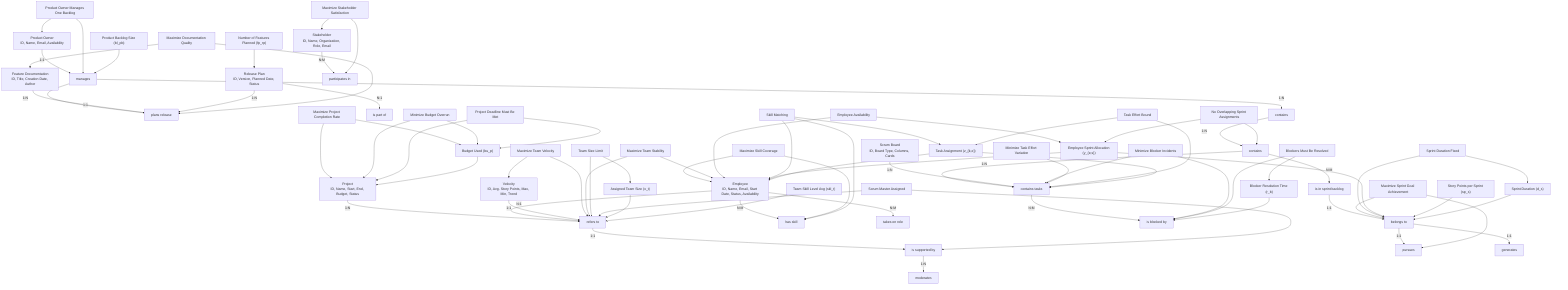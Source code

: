 graph TD
  %% Entities
  Project["Project<br/>ID, Name, Start, End, Budget, Status"]:::entity
  Team["Team<br/>ID, Name, Size, Start, Status, Location, Type"]:::entity
  Employee["Employee<br/>ID, Name, Email, Start Date, Status, Availability"]:::entity
  Skill["Skill<br/>ID, Label, Level, Certified, Category"]:::entity
  Role["Role<br/>ID, Role Name, Description, Area of Responsibility"]:::entity
  ProductOwner["Product Owner<br/>ID, Name, Email, Availability"]:::entity
  ScrumMaster["Scrum Master<br/>ID, Name, Email, Experience"]:::entity
  ProductBacklog["Product Backlog<br/>ID, Created On, Entries, Status"]:::entity
  Feature["Feature<br/>ID, Title, Status, Priority, Estimated Effort"]:::entity
  Epic["Epic<br/>ID, Title, Priority, Status, Estimated Effort"]:::entity
  UserStory["User Story<br/>ID, Title, Priority, Story Points, Status"]:::entity
  Task["Task / Sub-Task<br/>ID, Title, Status, Effort, Type"]:::entity
  Blocker["Blocker / Bug<br/>ID, Title, Severity, Status"]:::entity
  Sprint["Sprint<br/>ID, Number, Start, End, Status"]:::entity
  SprintGoal["Sprint Goal<br/>ID, Objective Description, Achievement Status"]:::entity
  Velocity["Velocity<br/>ID, Avg. Story Points, Max, Min, Trend"]:::entity
  ReleasePlan["Release Plan<br/>ID, Version, Planned Date, Status"]:::entity
  Roadmap["Roadmap<br/>ID, Start, End, Milestones, Objectives"]:::entity
  ScrumBoard["Scrum Board<br/>ID, Board Type, Columns, Cards"]:::entity
  FeatureDoc["Feature Documentation<br/>ID, Title, Creation Date, Author"]:::entity
  Stakeholder["Stakeholder<br/>ID, Name, Organization, Role, Email"]:::entity

  %% Relationships
  Project -->|1:N| Team["assigned to"]:::relationship
  Employee -->|N:1| Team["belongs to"]:::relationship
  Employee -->|N:M| Skill["has skill"]:::relationship
  Employee -->|N:M| Role["takes on role"]:::relationship
  ProductOwner -->|1:1| ProductBacklog["manages"]:::relationship
  Team -->|1:1| ScrumMaster["is supported by"]:::relationship
  ProductBacklog -->|1:N| Feature["contains"]:::relationship
  ProductBacklog -->|1:N| Epic["contains"]:::relationship
  Epic -->|1:N| UserStory["contains"]:::relationship
  UserStory -->|1:N| Task["consists of"]:::relationship
  UserStory -->|N:M| SprintBacklog["is in sprint backlog"]:::relationship
  SprintBacklog -->|1:1| Sprint["belongs to"]:::relationship
  Sprint -->|1:1| SprintGoal["pursues"]:::relationship
  ScrumBoard -->|1:N| Task["contains tasks"]:::relationship
  FeatureDoc -->|1:1| Feature["documents feature"]:::relationship
  Task -->|N:M| Blocker["is blocked by"]:::relationship
  Stakeholder -->|N:M| SprintReview["participates in"]:::relationship
  ScrumMaster -->|1:N| SprintRetrospective["moderates"]:::relationship
  Velocity -->|1:1| Team["refers to"]:::relationship
  ReleasePlan -->|1:N| Feature["plans release"]:::relationship
  ReleasePlan -->|N:1| Roadmap["is part of"]:::relationship
  Sprint -->|1:1| DevelopmentSnapshot["generates"]:::relationship

  %% Goals
  G1["Maximize Project Completion Rate"]:::goal
  G2["Minimize Budget Overrun"]:::goal
  G3["Maximize Team Velocity"]:::goal
  G4["Maximize Sprint Goal Achievement"]:::goal
  G5["Maximize Skill Coverage"]:::goal
  G6["Minimize Blocker Incidents"]:::goal
  G7["Maximize Stakeholder Satisfaction"]:::goal
  G8["Minimize Task Effort Variation"]:::goal
  G9["Maximize Team Stability"]:::goal
  G10["Maximize Documentation Quality"]:::goal

  %% Conditions (Constraints)
  C1["Project Deadline Must Be Met"]:::constraint
  C2["Team Size Limit"]:::constraint
  C3["Employee Availability"]:::constraint
  C4["Skill Matching"]:::constraint
  C5["Sprint Duration Fixed"]:::constraint
  C6["No Overlapping Sprint Assignments"]:::constraint
  C7["Task Effort Bound"]:::constraint
  C8["Blockers Must Be Resolved"]:::constraint
  C9["Product Owner Manages One Backlog"]:::constraint
  C10["Scrum Master Assigned"]:::constraint

  %% Decision Variables
  DV1["Assigned Team Size (x_t)"]:::variable
  DV2["Employee Sprint Allocation (y_{e,s})"]:::variable
  DV3["Task Assignment (z_{k,e})"]:::variable
  DV4["Story Points per Sprint (sp_s)"]:::variable
  DV5["Sprint Duration (d_s)"]:::variable
  DV6["Blocker Resolution Time (r_b)"]:::variable
  DV7["Team Skill Level Avg (skl_t)"]:::variable
  DV8["Budget Used (bu_p)"]:::variable
  DV9["Number of Features Planned (fp_rp)"]:::variable
  DV10["Product Backlog Size (bl_pb)"]:::variable

  %% Linking Goals to Entities and Variables
  G1 --> Project
  G1 --> DV8
  G2 --> Project
  G2 --> DV8
  G3 --> Velocity
  G3 --> Team
  G4 --> Sprint
  G4 --> SprintGoal
  G5 --> Employee
  G5 --> Skill
  G6 --> Task
  G6 --> Blocker
  G7 --> Stakeholder
  G7 --> SprintReview
  G8 --> Task
  G9 --> Team
  G9 --> Employee
  G10 --> FeatureDoc
  G10 --> Feature

  %% Linking Conditions to Entities and Variables
  C1 --> Project
  C1 --> DV8
  C2 --> Team
  C2 --> DV1
  C3 --> Employee
  C3 --> DV2
  C4 --> Employee
  C4 --> Skill
  C4 --> DV3
  C5 --> Sprint
  C5 --> DV5
  C6 --> UserStory
  C6 --> DV2
  C7 --> Task
  C7 --> DV3
  C8 --> Blocker
  C8 --> DV6
  C9 --> ProductOwner
  C9 --> ProductBacklog
  C10 --> Team
  C10 --> ScrumMaster

  %% Linking Decision Variables to Entities
  DV1 --> Team
  DV2 --> Employee
  DV2 --> Sprint
  DV3 --> Task
  DV3 --> Employee
  DV4 --> Sprint
  DV5 --> Sprint
  DV6 --> Blocker
  DV7 --> Team
  DV8 --> Project
  DV9 --> ReleasePlan
  DV10 --> ProductBacklog

  %% Relationships colored
  class Project,Team,Employee,Skill,Role,ProductOwner,ScrumMaster,ProductBacklog,Feature,Epic,UserStory,Task,Blocker,Sprint,SprintGoal,Velocity,ReleasePlan,Roadmap,ScrumBoard,FeatureDoc,Stakeholder entity;
  class DV1,DV2,DV3,DV4,DV5,DV6,DV7,DV8,DV9,DV10 variable;
  class G1,G2,G3,G4,G5,G6,G7,G8,G9,G10 goal;
  class C1,C2,C3,C4,C5,C6,C7,C8,C9,C10 constraint;
  class is_assigned_to_project,belongs_to_team,has_skill,takes_on_role,manages_backlog,is_supported_by,contains_feature,contains_epic,contains_user_story,consists_of_tasks,is_in_sprint_backlog,belongs_to_sprint_backlog,pursues_goal,contains_tasks,documents_feature,is_blocked_by,participates_in,moderates_retrospective,refers_to_team,plans_release,is_part_of_roadmap,generates_snapshot relationship;